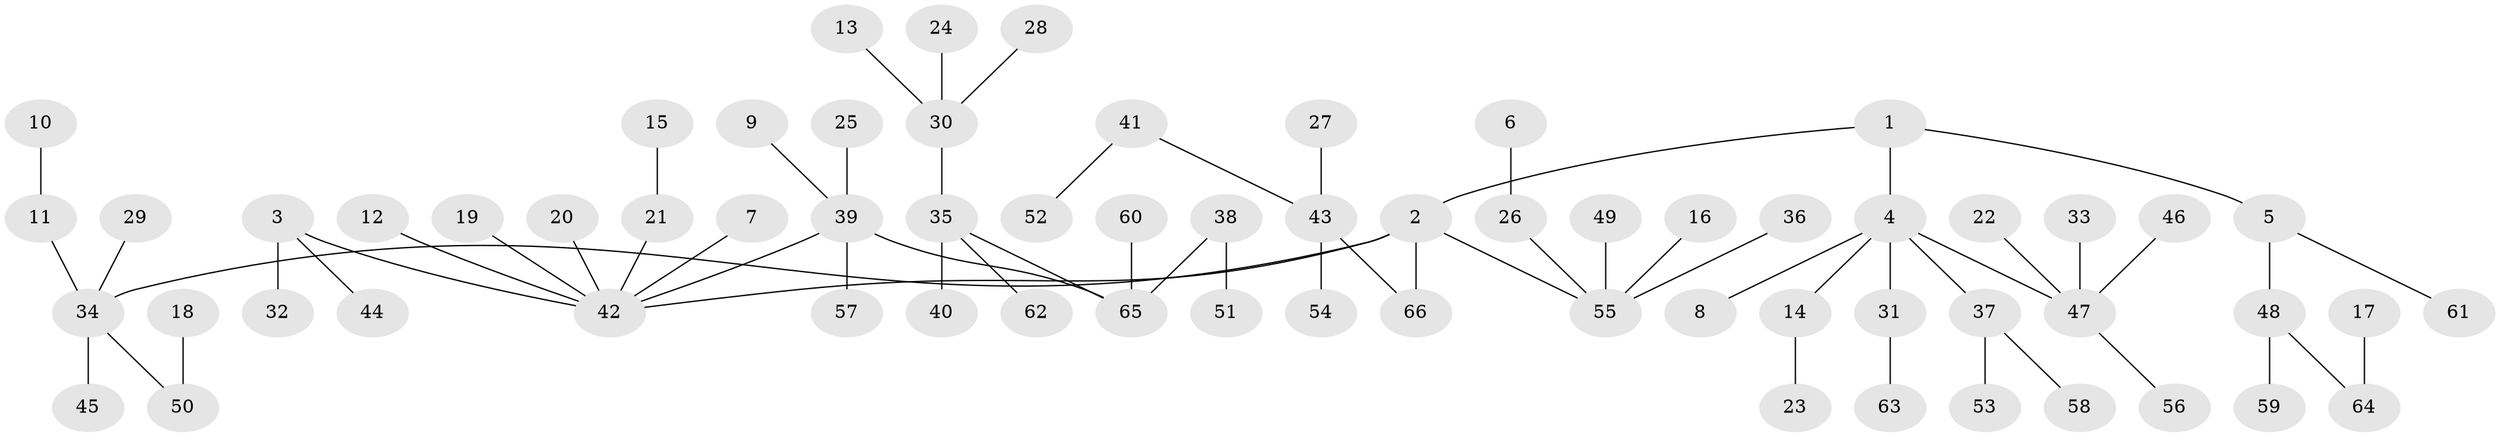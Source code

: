 // original degree distribution, {6: 0.007575757575757576, 4: 0.030303030303030304, 3: 0.12878787878787878, 7: 0.015151515151515152, 5: 0.06818181818181818, 1: 0.5151515151515151, 2: 0.23484848484848486}
// Generated by graph-tools (version 1.1) at 2025/50/03/09/25 03:50:17]
// undirected, 66 vertices, 65 edges
graph export_dot {
graph [start="1"]
  node [color=gray90,style=filled];
  1;
  2;
  3;
  4;
  5;
  6;
  7;
  8;
  9;
  10;
  11;
  12;
  13;
  14;
  15;
  16;
  17;
  18;
  19;
  20;
  21;
  22;
  23;
  24;
  25;
  26;
  27;
  28;
  29;
  30;
  31;
  32;
  33;
  34;
  35;
  36;
  37;
  38;
  39;
  40;
  41;
  42;
  43;
  44;
  45;
  46;
  47;
  48;
  49;
  50;
  51;
  52;
  53;
  54;
  55;
  56;
  57;
  58;
  59;
  60;
  61;
  62;
  63;
  64;
  65;
  66;
  1 -- 2 [weight=1.0];
  1 -- 4 [weight=1.0];
  1 -- 5 [weight=1.0];
  2 -- 34 [weight=1.0];
  2 -- 42 [weight=1.0];
  2 -- 55 [weight=1.0];
  2 -- 66 [weight=1.0];
  3 -- 32 [weight=1.0];
  3 -- 42 [weight=1.0];
  3 -- 44 [weight=1.0];
  4 -- 8 [weight=1.0];
  4 -- 14 [weight=1.0];
  4 -- 31 [weight=1.0];
  4 -- 37 [weight=1.0];
  4 -- 47 [weight=1.0];
  5 -- 48 [weight=1.0];
  5 -- 61 [weight=1.0];
  6 -- 26 [weight=1.0];
  7 -- 42 [weight=1.0];
  9 -- 39 [weight=1.0];
  10 -- 11 [weight=1.0];
  11 -- 34 [weight=1.0];
  12 -- 42 [weight=1.0];
  13 -- 30 [weight=1.0];
  14 -- 23 [weight=1.0];
  15 -- 21 [weight=1.0];
  16 -- 55 [weight=1.0];
  17 -- 64 [weight=1.0];
  18 -- 50 [weight=1.0];
  19 -- 42 [weight=1.0];
  20 -- 42 [weight=1.0];
  21 -- 42 [weight=1.0];
  22 -- 47 [weight=1.0];
  24 -- 30 [weight=1.0];
  25 -- 39 [weight=1.0];
  26 -- 55 [weight=1.0];
  27 -- 43 [weight=1.0];
  28 -- 30 [weight=1.0];
  29 -- 34 [weight=1.0];
  30 -- 35 [weight=1.0];
  31 -- 63 [weight=1.0];
  33 -- 47 [weight=1.0];
  34 -- 45 [weight=1.0];
  34 -- 50 [weight=1.0];
  35 -- 40 [weight=1.0];
  35 -- 62 [weight=1.0];
  35 -- 65 [weight=1.0];
  36 -- 55 [weight=1.0];
  37 -- 53 [weight=1.0];
  37 -- 58 [weight=1.0];
  38 -- 51 [weight=1.0];
  38 -- 65 [weight=1.0];
  39 -- 42 [weight=1.0];
  39 -- 57 [weight=1.0];
  39 -- 65 [weight=1.0];
  41 -- 43 [weight=1.0];
  41 -- 52 [weight=1.0];
  43 -- 54 [weight=1.0];
  43 -- 66 [weight=1.0];
  46 -- 47 [weight=1.0];
  47 -- 56 [weight=1.0];
  48 -- 59 [weight=1.0];
  48 -- 64 [weight=1.0];
  49 -- 55 [weight=1.0];
  60 -- 65 [weight=1.0];
}
